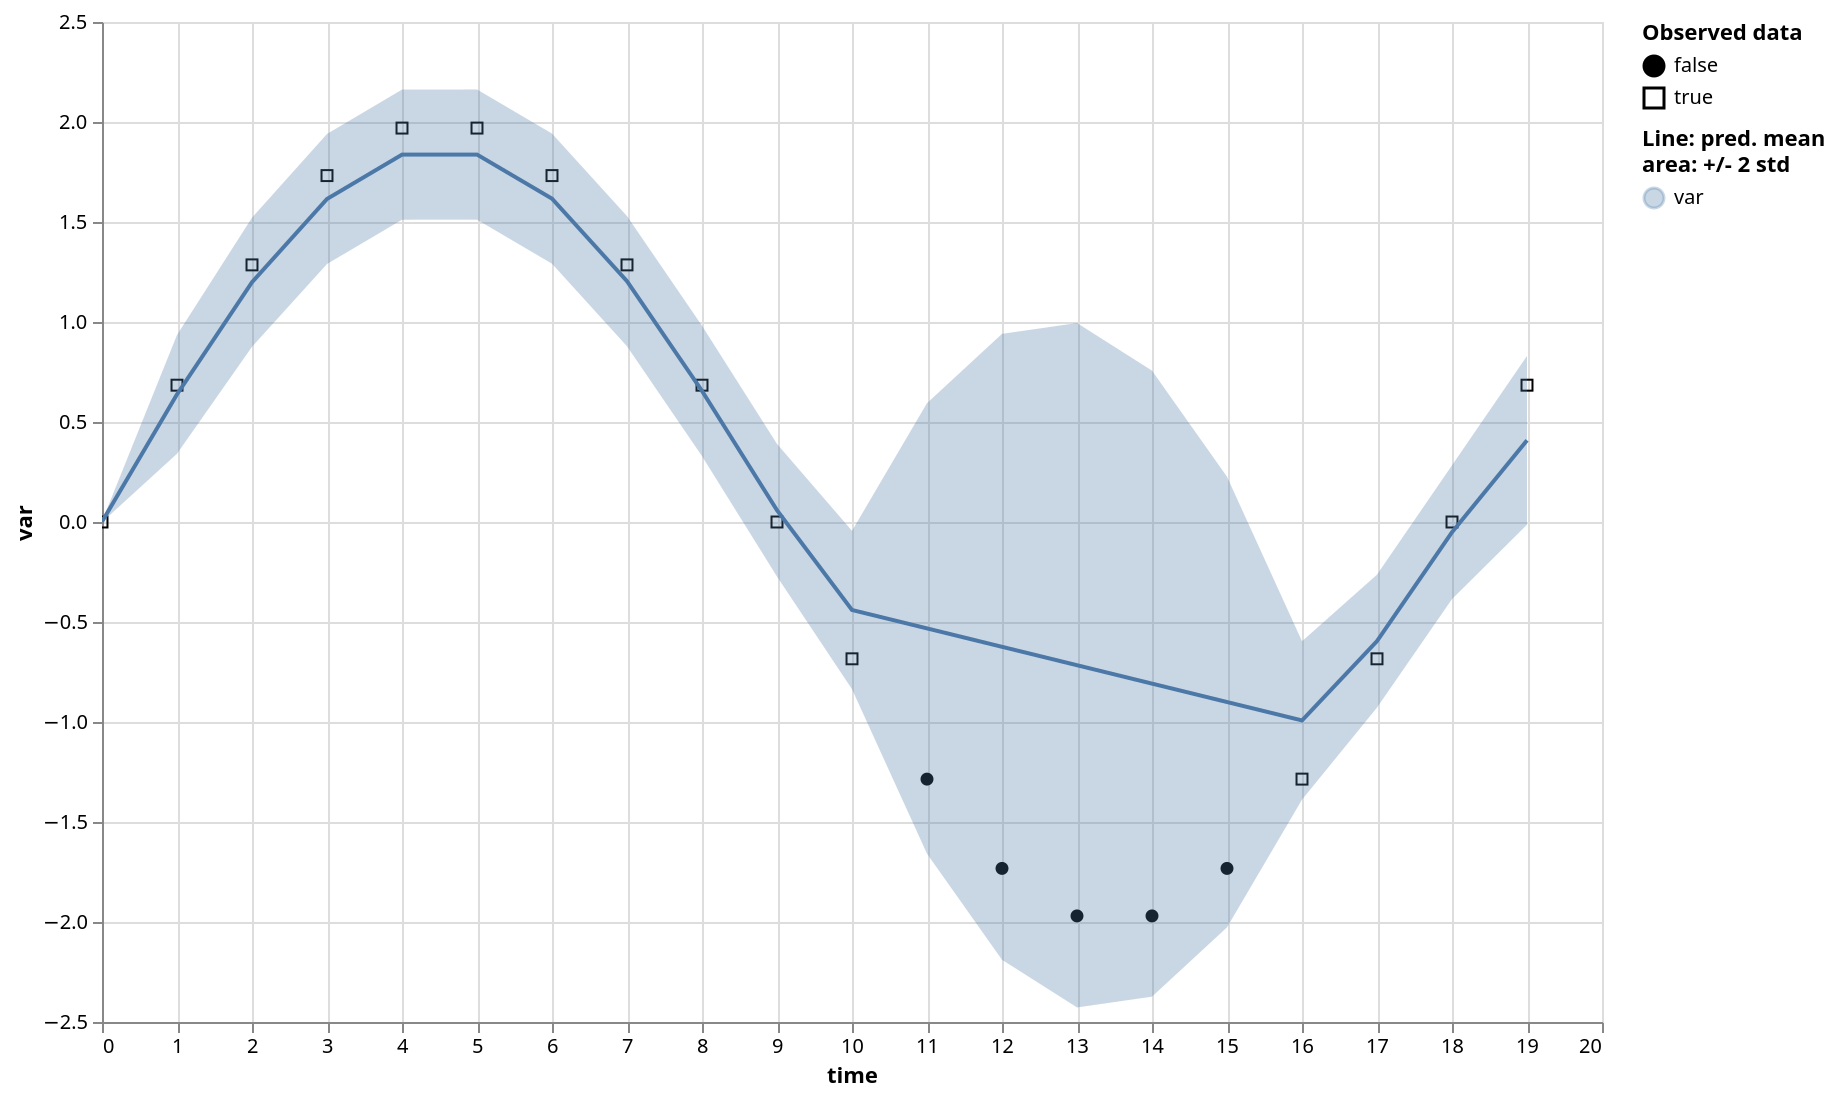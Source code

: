 {
  "$schema": "https://vega.github.io/schema/vega-lite/v5.2.0.json",
  "config": {
    "view": {
      "continuousHeight": 300,
      "continuousWidth": 400
    }
  },
  "data": {
    "name": "data-1c2486242e265195fc2ef73359469fcb"
  },
  "datasets": {
    "data-1c2486242e265195fc2ef73359469fcb": [
      {
        "err_high": 0.003292732872068882,
        "err_low": -0.0007280189311131835,
        "is_present": true,
        "mean": 0.0012823570286855102,
        "std": 0.0010051879798993468,
        "time": 0,
        "value": 0.0,
        "variable": "var"
      },
      {
        "err_high": 0.9351847171783447,
        "err_low": 0.34134015440940857,
        "is_present": true,
        "mean": 0.6382624506950378,
        "std": 0.14846114814281464,
        "time": 1,
        "value": 0.6840403079986572,
        "variable": "var"
      },
      {
        "err_high": 1.5218350887298584,
        "err_low": 0.876054048538208,
        "is_present": true,
        "mean": 1.1989445686340332,
        "std": 0.1614452749490738,
        "time": 2,
        "value": 1.285575270652771,
        "variable": "var"
      },
      {
        "err_high": 1.9404162168502808,
        "err_low": 1.2900618314743042,
        "is_present": true,
        "mean": 1.6152390241622925,
        "std": 0.16258858144283295,
        "time": 3,
        "value": 1.7320507764816284,
        "variable": "var"
      },
      {
        "err_high": 2.162221908569336,
        "err_low": 1.5114649534225464,
        "is_present": true,
        "mean": 1.836843490600586,
        "std": 0.16268926858901978,
        "time": 4,
        "value": 1.9696155786514282,
        "variable": "var"
      },
      {
        "err_high": 2.162553071975708,
        "err_low": 1.5117599964141846,
        "is_present": true,
        "mean": 1.8371565341949463,
        "std": 0.16269829869270325,
        "time": 5,
        "value": 1.9696154594421387,
        "variable": "var"
      },
      {
        "err_high": 1.9421024322509766,
        "err_low": 1.2912983894348145,
        "is_present": true,
        "mean": 1.6167004108428955,
        "std": 0.16270101070404053,
        "time": 6,
        "value": 1.7320507764816284,
        "variable": "var"
      },
      {
        "err_high": 1.529435634613037,
        "err_low": 0.8785433769226074,
        "is_present": true,
        "mean": 1.2039895057678223,
        "std": 0.16272304952144623,
        "time": 7,
        "value": 1.2855749130249023,
        "variable": "var"
      },
      {
        "err_high": 0.9812451004981995,
        "err_low": 0.3293551802635193,
        "is_present": true,
        "mean": 0.6553001403808594,
        "std": 0.16297248005867004,
        "time": 8,
        "value": 0.6840400099754333,
        "variable": "var"
      },
      {
        "err_high": 0.39031970500946045,
        "err_low": -0.2728995084762573,
        "is_present": true,
        "mean": 0.058710113167762756,
        "std": 0.16580480337142944,
        "time": 9,
        "value": -1.7484555314695172e-07,
        "variable": "var"
      },
      {
        "err_high": -0.044085532426834106,
        "err_low": -0.8359693288803101,
        "is_present": true,
        "mean": -0.4400274157524109,
        "std": 0.1979709416627884,
        "time": 10,
        "value": -0.6840407848358154,
        "variable": "var"
      },
      {
        "err_high": 0.5944709777832031,
        "err_low": -1.658606767654419,
        "is_present": false,
        "mean": -0.5320678949356079,
        "std": 0.5632694363594055,
        "time": 11,
        "value": -1.28557550907135,
        "variable": "var"
      },
      {
        "err_high": 0.9407949447631836,
        "err_low": -2.189011812210083,
        "is_present": false,
        "mean": -0.6241084337234497,
        "std": 0.7824516892433167,
        "time": 12,
        "value": -1.732050895690918,
        "variable": "var"
      },
      {
        "err_high": 0.9948867559432983,
        "err_low": -2.427184581756592,
        "is_present": false,
        "mean": -0.7161489725112915,
        "std": 0.8555178642272949,
        "time": 13,
        "value": -1.9696155786514282,
        "variable": "var"
      },
      {
        "err_high": 0.7567461729049683,
        "err_low": -2.3731250762939453,
        "is_present": false,
        "mean": -0.8081895112991333,
        "std": 0.7824678421020508,
        "time": 14,
        "value": -1.9696153402328491,
        "variable": "var"
      },
      {
        "err_high": 0.226373553276062,
        "err_low": -2.0268335342407227,
        "is_present": false,
        "mean": -0.9002300500869751,
        "std": 0.5633018016815186,
        "time": 15,
        "value": -1.732050895690918,
        "variable": "var"
      },
      {
        "err_high": -0.5962314605712891,
        "err_low": -1.3883097171783447,
        "is_present": true,
        "mean": -0.9922705888748169,
        "std": 0.19801956415176392,
        "time": 16,
        "value": -1.2855747938156128,
        "variable": "var"
      },
      {
        "err_high": -0.2630736827850342,
        "err_low": -0.9278481006622314,
        "is_present": true,
        "mean": -0.5954608917236328,
        "std": 0.16619360446929932,
        "time": 17,
        "value": -0.684039831161499,
        "variable": "var"
      },
      {
        "err_high": 0.2834596037864685,
        "err_low": -0.3854929804801941,
        "is_present": true,
        "mean": -0.0510166734457016,
        "std": 0.16723814606666565,
        "time": 18,
        "value": 3.4969110629390343e-07,
        "variable": "var"
      },
      {
        "err_high": 0.8304348587989807,
        "err_low": -0.013639867305755615,
        "is_present": true,
        "mean": 0.40839749574661255,
        "std": 0.21101868152618408,
        "time": 19,
        "value": 0.6840404868125916,
        "variable": "var"
      }
    ]
  },
  "params": [
    {
      "bind": "scales",
      "name": "param_11",
      "select": {
        "encodings": [
          "x"
        ],
        "type": "interval"
      },
      "views": [
        "view_3"
      ]
    }
  ],
  "vconcat": [
    {
      "hconcat": [
        {
          "height": 500,
          "layer": [
            {
              "encoding": {
                "fill": {
                  "field": "is_present",
                  "legend": {
                    "title": [
                      "Observed data"
                    ]
                  },
                  "scale": {
                    "range": [
                      "black",
                      "#ffffff00"
                    ]
                  },
                  "type": "nominal"
                },
                "shape": {
                  "field": "is_present",
                  "type": "nominal"
                },
                "x": {
                  "axis": {
                    "domain": true,
                    "labels": true,
                    "ticks": true,
                    "title": "time"
                  },
                  "field": "time",
                  "type": "quantitative"
                },
                "y": {
                  "field": "value",
                  "scale": {
                    "zero": false
                  },
                  "title": "var",
                  "type": "quantitative"
                }
              },
              "mark": {
                "color": "black",
                "fillOpacity": 1,
                "strokeWidth": 1,
                "type": "point"
              }
            },
            {
              "encoding": {
                "color": {
                  "field": "variable",
                  "legend": {
                    "title": [
                      "Line: pred. mean",
                      "area: +/- 2 std"
                    ]
                  },
                  "type": "nominal"
                },
                "x": {
                  "field": "time",
                  "type": "quantitative"
                },
                "y": {
                  "field": "err_low",
                  "scale": {
                    "zero": false
                  },
                  "title": "var",
                  "type": "quantitative"
                },
                "y2": {
                  "field": "err_high"
                }
              },
              "mark": "errorband",
              "name": "view_3"
            },
            {
              "encoding": {
                "color": {
                  "field": "variable",
                  "type": "nominal"
                },
                "x": {
                  "field": "time",
                  "type": "quantitative"
                },
                "y": {
                  "field": "mean",
                  "scale": {
                    "zero": false
                  },
                  "title": "var",
                  "type": "quantitative"
                }
              },
              "mark": "line"
            }
          ],
          "title": "",
          "width": 750
        }
      ]
    }
  ]
}